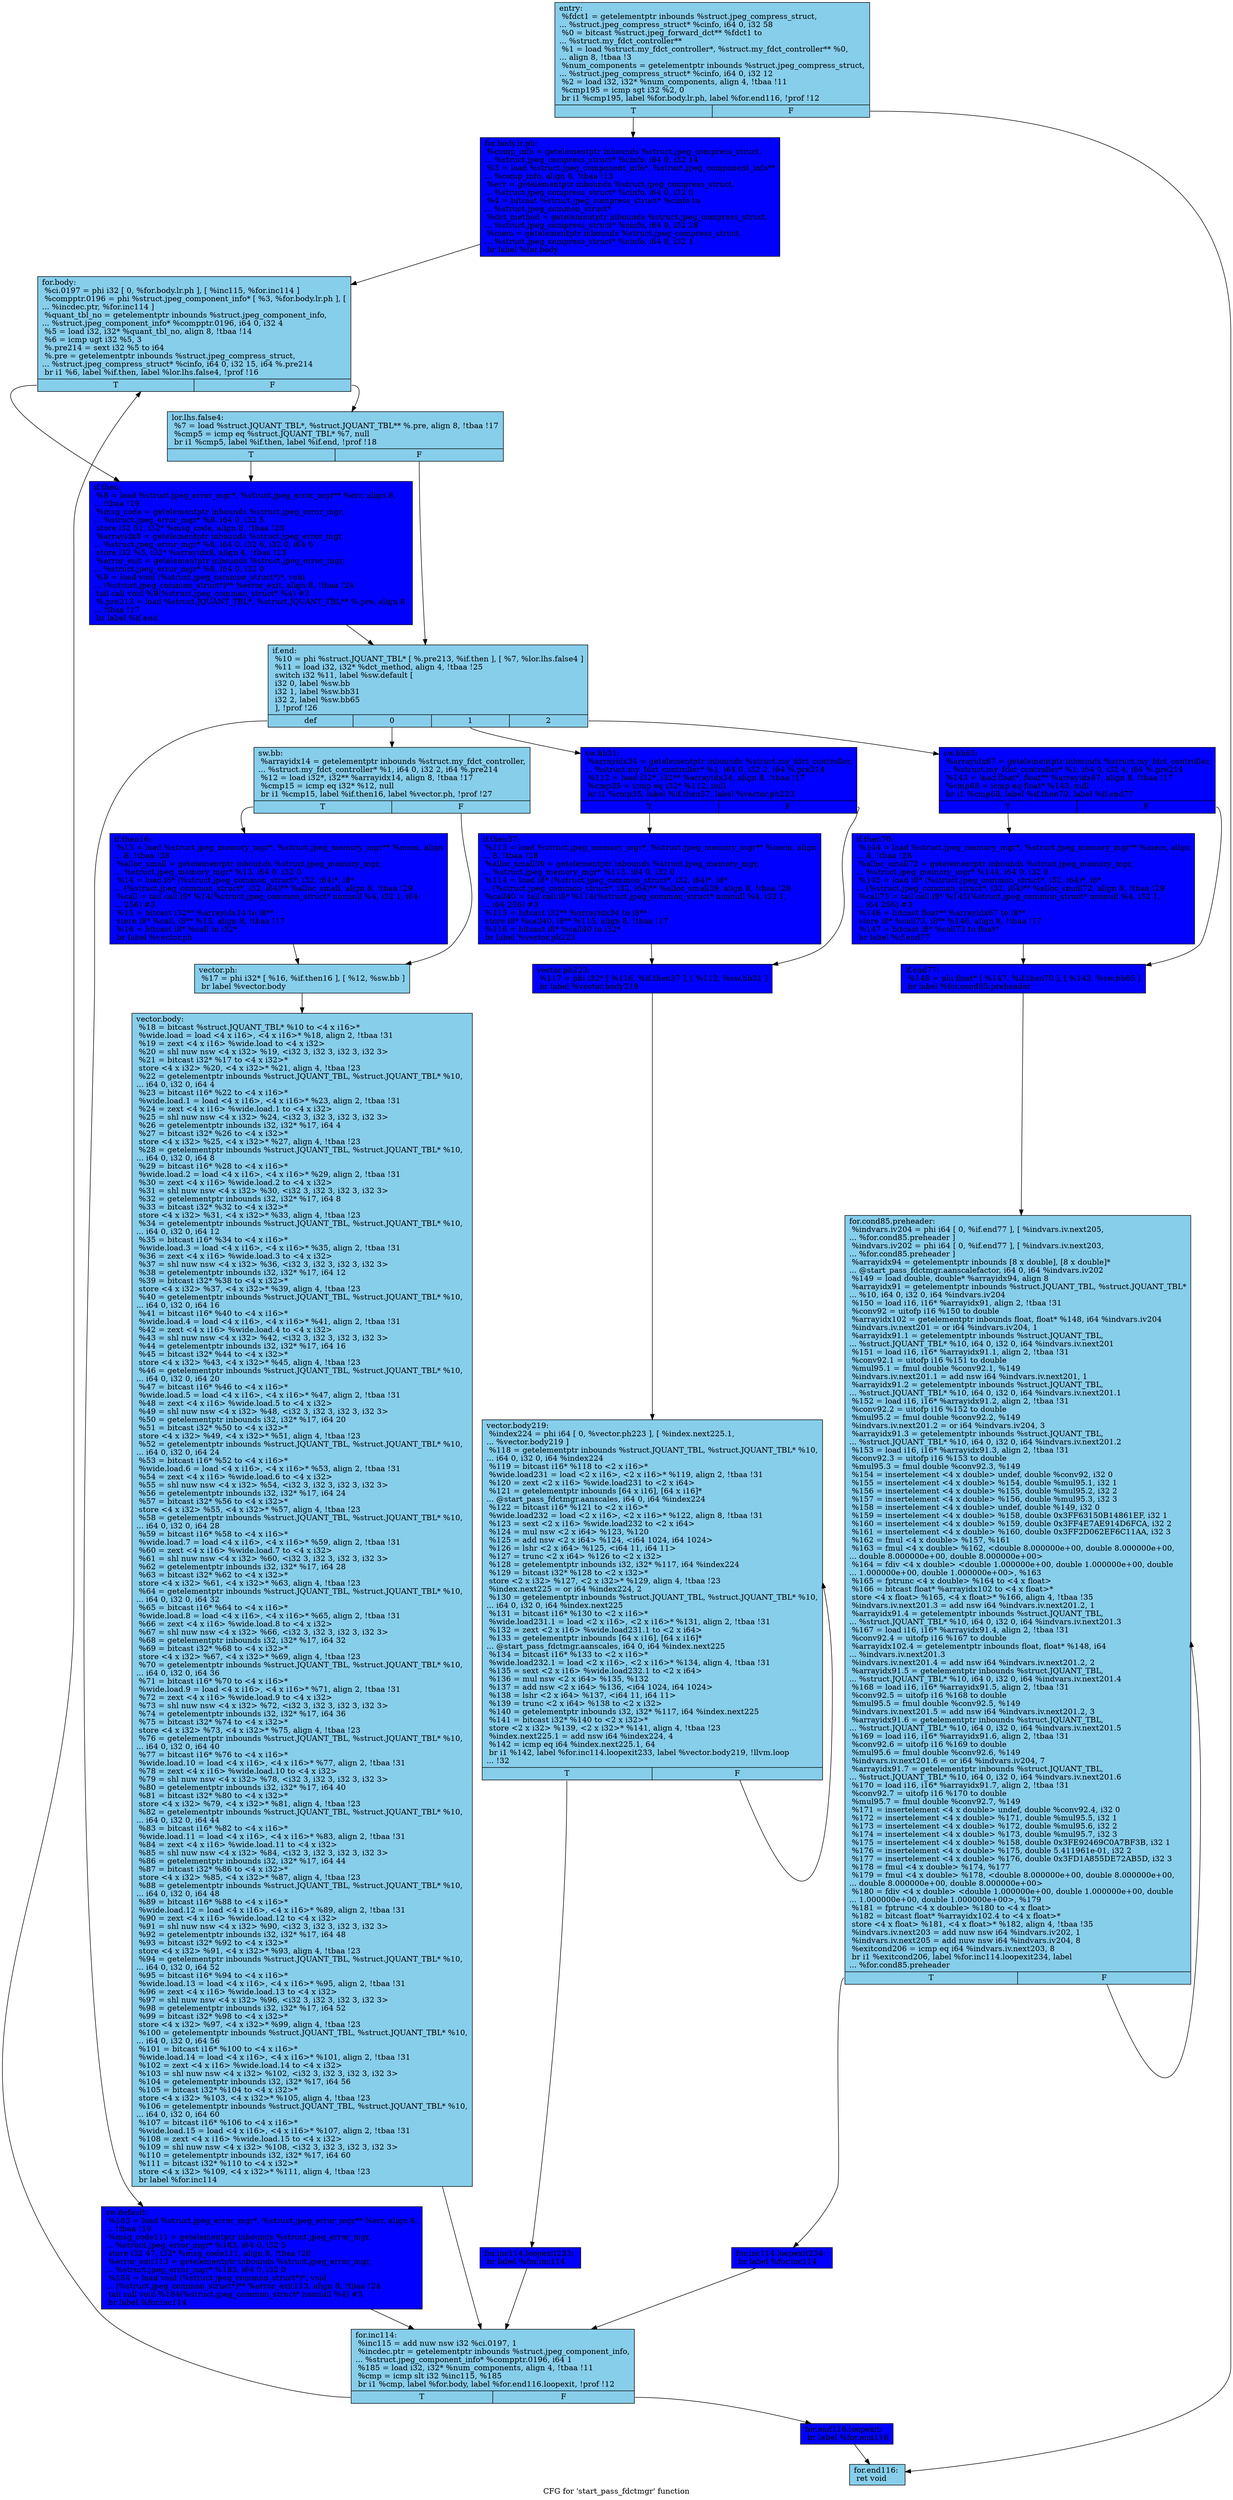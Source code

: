 digraph "CFG for 'start_pass_fdctmgr' function" {
	label="CFG for 'start_pass_fdctmgr' function";

	Node0x5643dc0 [shape=record, style = filled, fillcolor = skyblue, label="{entry:\l  %fdct1 = getelementptr inbounds %struct.jpeg_compress_struct,\l... %struct.jpeg_compress_struct* %cinfo, i64 0, i32 58\l  %0 = bitcast %struct.jpeg_forward_dct** %fdct1 to\l... %struct.my_fdct_controller**\l  %1 = load %struct.my_fdct_controller*, %struct.my_fdct_controller** %0,\l... align 8, !tbaa !3\l  %num_components = getelementptr inbounds %struct.jpeg_compress_struct,\l... %struct.jpeg_compress_struct* %cinfo, i64 0, i32 12\l  %2 = load i32, i32* %num_components, align 4, !tbaa !11\l  %cmp195 = icmp sgt i32 %2, 0\l  br i1 %cmp195, label %for.body.lr.ph, label %for.end116, !prof !12\l|{<s0>T|<s1>F}}"];
	Node0x5643dc0:s0 -> Node0x564a530;
	Node0x5643dc0:s1 -> Node0x564a5e0;
	Node0x564a530 [shape=record, style = filled, fillcolor = blue, label="{for.body.lr.ph:                                   \l  %comp_info = getelementptr inbounds %struct.jpeg_compress_struct,\l... %struct.jpeg_compress_struct* %cinfo, i64 0, i32 14\l  %3 = load %struct.jpeg_component_info*, %struct.jpeg_component_info**\l... %comp_info, align 8, !tbaa !13\l  %err = getelementptr inbounds %struct.jpeg_compress_struct,\l... %struct.jpeg_compress_struct* %cinfo, i64 0, i32 0\l  %4 = bitcast %struct.jpeg_compress_struct* %cinfo to\l... %struct.jpeg_common_struct*\l  %dct_method = getelementptr inbounds %struct.jpeg_compress_struct,\l... %struct.jpeg_compress_struct* %cinfo, i64 0, i32 28\l  %mem = getelementptr inbounds %struct.jpeg_compress_struct,\l... %struct.jpeg_compress_struct* %cinfo, i64 0, i32 1\l  br label %for.body\l}"];
	Node0x564a530 -> Node0x564ad90;
	Node0x564ad90 [shape=record, style = filled, fillcolor = skyblue, label="{for.body:                                         \l  %ci.0197 = phi i32 [ 0, %for.body.lr.ph ], [ %inc115, %for.inc114 ]\l  %compptr.0196 = phi %struct.jpeg_component_info* [ %3, %for.body.lr.ph ], [\l... %incdec.ptr, %for.inc114 ]\l  %quant_tbl_no = getelementptr inbounds %struct.jpeg_component_info,\l... %struct.jpeg_component_info* %compptr.0196, i64 0, i32 4\l  %5 = load i32, i32* %quant_tbl_no, align 8, !tbaa !14\l  %6 = icmp ugt i32 %5, 3\l  %.pre214 = sext i32 %5 to i64\l  %.pre = getelementptr inbounds %struct.jpeg_compress_struct,\l... %struct.jpeg_compress_struct* %cinfo, i64 0, i32 15, i64 %.pre214\l  br i1 %6, label %if.then, label %lor.lhs.false4, !prof !16\l|{<s0>T|<s1>F}}"];
	Node0x564ad90:s0 -> Node0x563f360;
	Node0x564ad90:s1 -> Node0x563f430;
	Node0x563f430 [shape=record, style = filled, fillcolor = skyblue, label="{lor.lhs.false4:                                   \l  %7 = load %struct.JQUANT_TBL*, %struct.JQUANT_TBL** %.pre, align 8, !tbaa !17\l  %cmp5 = icmp eq %struct.JQUANT_TBL* %7, null\l  br i1 %cmp5, label %if.then, label %if.end, !prof !18\l|{<s0>T|<s1>F}}"];
	Node0x563f430:s0 -> Node0x563f360;
	Node0x563f430:s1 -> Node0x564cac0;
	Node0x563f360 [shape=record, style = filled, fillcolor = blue, label="{if.then:                                          \l  %8 = load %struct.jpeg_error_mgr*, %struct.jpeg_error_mgr** %err, align 8,\l... !tbaa !19\l  %msg_code = getelementptr inbounds %struct.jpeg_error_mgr,\l... %struct.jpeg_error_mgr* %8, i64 0, i32 5\l  store i32 51, i32* %msg_code, align 8, !tbaa !20\l  %arrayidx8 = getelementptr inbounds %struct.jpeg_error_mgr,\l... %struct.jpeg_error_mgr* %8, i64 0, i32 6, i32 0, i64 0\l  store i32 %5, i32* %arrayidx8, align 4, !tbaa !23\l  %error_exit = getelementptr inbounds %struct.jpeg_error_mgr,\l... %struct.jpeg_error_mgr* %8, i64 0, i32 0\l  %9 = load void (%struct.jpeg_common_struct*)*, void\l... (%struct.jpeg_common_struct*)** %error_exit, align 8, !tbaa !24\l  tail call void %9(%struct.jpeg_common_struct* %4) #3\l  %.pre213 = load %struct.JQUANT_TBL*, %struct.JQUANT_TBL** %.pre, align 8,\l... !tbaa !17\l  br label %if.end\l}"];
	Node0x563f360 -> Node0x564cac0;
	Node0x564cac0 [shape=record, style = filled, fillcolor = skyblue, label="{if.end:                                           \l  %10 = phi %struct.JQUANT_TBL* [ %.pre213, %if.then ], [ %7, %lor.lhs.false4 ]\l  %11 = load i32, i32* %dct_method, align 4, !tbaa !25\l  switch i32 %11, label %sw.default [\l    i32 0, label %sw.bb\l    i32 1, label %sw.bb31\l    i32 2, label %sw.bb65\l  ], !prof !26\l|{<s0>def|<s1>0|<s2>1|<s3>2}}"];
	Node0x564cac0:s0 -> Node0x564efc0;
	Node0x564cac0:s1 -> Node0x564f0a0;
	Node0x564cac0:s2 -> Node0x564f150;
	Node0x564cac0:s3 -> Node0x564f220;
	Node0x564f0a0 [shape=record, style = filled, fillcolor = skyblue, label="{sw.bb:                                            \l  %arrayidx14 = getelementptr inbounds %struct.my_fdct_controller,\l... %struct.my_fdct_controller* %1, i64 0, i32 2, i64 %.pre214\l  %12 = load i32*, i32** %arrayidx14, align 8, !tbaa !17\l  %cmp15 = icmp eq i32* %12, null\l  br i1 %cmp15, label %if.then16, label %vector.ph, !prof !27\l|{<s0>T|<s1>F}}"];
	Node0x564f0a0:s0 -> Node0x564f710;
	Node0x564f0a0:s1 -> Node0x564f7f0;
	Node0x564f710 [shape=record, style = filled, fillcolor = blue, label="{if.then16:                                        \l  %13 = load %struct.jpeg_memory_mgr*, %struct.jpeg_memory_mgr** %mem, align\l... 8, !tbaa !28\l  %alloc_small = getelementptr inbounds %struct.jpeg_memory_mgr,\l... %struct.jpeg_memory_mgr* %13, i64 0, i32 0\l  %14 = load i8* (%struct.jpeg_common_struct*, i32, i64)*, i8*\l... (%struct.jpeg_common_struct*, i32, i64)** %alloc_small, align 8, !tbaa !29\l  %call = tail call i8* %14(%struct.jpeg_common_struct* nonnull %4, i32 1, i64\l... 256) #3\l  %15 = bitcast i32** %arrayidx14 to i8**\l  store i8* %call, i8** %15, align 8, !tbaa !17\l  %16 = bitcast i8* %call to i32*\l  br label %vector.ph\l}"];
	Node0x564f710 -> Node0x564f7f0;
	Node0x564f7f0 [shape=record, style = filled, fillcolor = skyblue, label="{vector.ph:                                        \l  %17 = phi i32* [ %16, %if.then16 ], [ %12, %sw.bb ]\l  br label %vector.body\l}"];
	Node0x564f7f0 -> Node0x5650cd0;
	Node0x5650cd0 [shape=record, style = filled, fillcolor = skyblue, label="{vector.body:                                      \l  %18 = bitcast %struct.JQUANT_TBL* %10 to \<4 x i16\>*\l  %wide.load = load \<4 x i16\>, \<4 x i16\>* %18, align 2, !tbaa !31\l  %19 = zext \<4 x i16\> %wide.load to \<4 x i32\>\l  %20 = shl nuw nsw \<4 x i32\> %19, \<i32 3, i32 3, i32 3, i32 3\>\l  %21 = bitcast i32* %17 to \<4 x i32\>*\l  store \<4 x i32\> %20, \<4 x i32\>* %21, align 4, !tbaa !23\l  %22 = getelementptr inbounds %struct.JQUANT_TBL, %struct.JQUANT_TBL* %10,\l... i64 0, i32 0, i64 4\l  %23 = bitcast i16* %22 to \<4 x i16\>*\l  %wide.load.1 = load \<4 x i16\>, \<4 x i16\>* %23, align 2, !tbaa !31\l  %24 = zext \<4 x i16\> %wide.load.1 to \<4 x i32\>\l  %25 = shl nuw nsw \<4 x i32\> %24, \<i32 3, i32 3, i32 3, i32 3\>\l  %26 = getelementptr inbounds i32, i32* %17, i64 4\l  %27 = bitcast i32* %26 to \<4 x i32\>*\l  store \<4 x i32\> %25, \<4 x i32\>* %27, align 4, !tbaa !23\l  %28 = getelementptr inbounds %struct.JQUANT_TBL, %struct.JQUANT_TBL* %10,\l... i64 0, i32 0, i64 8\l  %29 = bitcast i16* %28 to \<4 x i16\>*\l  %wide.load.2 = load \<4 x i16\>, \<4 x i16\>* %29, align 2, !tbaa !31\l  %30 = zext \<4 x i16\> %wide.load.2 to \<4 x i32\>\l  %31 = shl nuw nsw \<4 x i32\> %30, \<i32 3, i32 3, i32 3, i32 3\>\l  %32 = getelementptr inbounds i32, i32* %17, i64 8\l  %33 = bitcast i32* %32 to \<4 x i32\>*\l  store \<4 x i32\> %31, \<4 x i32\>* %33, align 4, !tbaa !23\l  %34 = getelementptr inbounds %struct.JQUANT_TBL, %struct.JQUANT_TBL* %10,\l... i64 0, i32 0, i64 12\l  %35 = bitcast i16* %34 to \<4 x i16\>*\l  %wide.load.3 = load \<4 x i16\>, \<4 x i16\>* %35, align 2, !tbaa !31\l  %36 = zext \<4 x i16\> %wide.load.3 to \<4 x i32\>\l  %37 = shl nuw nsw \<4 x i32\> %36, \<i32 3, i32 3, i32 3, i32 3\>\l  %38 = getelementptr inbounds i32, i32* %17, i64 12\l  %39 = bitcast i32* %38 to \<4 x i32\>*\l  store \<4 x i32\> %37, \<4 x i32\>* %39, align 4, !tbaa !23\l  %40 = getelementptr inbounds %struct.JQUANT_TBL, %struct.JQUANT_TBL* %10,\l... i64 0, i32 0, i64 16\l  %41 = bitcast i16* %40 to \<4 x i16\>*\l  %wide.load.4 = load \<4 x i16\>, \<4 x i16\>* %41, align 2, !tbaa !31\l  %42 = zext \<4 x i16\> %wide.load.4 to \<4 x i32\>\l  %43 = shl nuw nsw \<4 x i32\> %42, \<i32 3, i32 3, i32 3, i32 3\>\l  %44 = getelementptr inbounds i32, i32* %17, i64 16\l  %45 = bitcast i32* %44 to \<4 x i32\>*\l  store \<4 x i32\> %43, \<4 x i32\>* %45, align 4, !tbaa !23\l  %46 = getelementptr inbounds %struct.JQUANT_TBL, %struct.JQUANT_TBL* %10,\l... i64 0, i32 0, i64 20\l  %47 = bitcast i16* %46 to \<4 x i16\>*\l  %wide.load.5 = load \<4 x i16\>, \<4 x i16\>* %47, align 2, !tbaa !31\l  %48 = zext \<4 x i16\> %wide.load.5 to \<4 x i32\>\l  %49 = shl nuw nsw \<4 x i32\> %48, \<i32 3, i32 3, i32 3, i32 3\>\l  %50 = getelementptr inbounds i32, i32* %17, i64 20\l  %51 = bitcast i32* %50 to \<4 x i32\>*\l  store \<4 x i32\> %49, \<4 x i32\>* %51, align 4, !tbaa !23\l  %52 = getelementptr inbounds %struct.JQUANT_TBL, %struct.JQUANT_TBL* %10,\l... i64 0, i32 0, i64 24\l  %53 = bitcast i16* %52 to \<4 x i16\>*\l  %wide.load.6 = load \<4 x i16\>, \<4 x i16\>* %53, align 2, !tbaa !31\l  %54 = zext \<4 x i16\> %wide.load.6 to \<4 x i32\>\l  %55 = shl nuw nsw \<4 x i32\> %54, \<i32 3, i32 3, i32 3, i32 3\>\l  %56 = getelementptr inbounds i32, i32* %17, i64 24\l  %57 = bitcast i32* %56 to \<4 x i32\>*\l  store \<4 x i32\> %55, \<4 x i32\>* %57, align 4, !tbaa !23\l  %58 = getelementptr inbounds %struct.JQUANT_TBL, %struct.JQUANT_TBL* %10,\l... i64 0, i32 0, i64 28\l  %59 = bitcast i16* %58 to \<4 x i16\>*\l  %wide.load.7 = load \<4 x i16\>, \<4 x i16\>* %59, align 2, !tbaa !31\l  %60 = zext \<4 x i16\> %wide.load.7 to \<4 x i32\>\l  %61 = shl nuw nsw \<4 x i32\> %60, \<i32 3, i32 3, i32 3, i32 3\>\l  %62 = getelementptr inbounds i32, i32* %17, i64 28\l  %63 = bitcast i32* %62 to \<4 x i32\>*\l  store \<4 x i32\> %61, \<4 x i32\>* %63, align 4, !tbaa !23\l  %64 = getelementptr inbounds %struct.JQUANT_TBL, %struct.JQUANT_TBL* %10,\l... i64 0, i32 0, i64 32\l  %65 = bitcast i16* %64 to \<4 x i16\>*\l  %wide.load.8 = load \<4 x i16\>, \<4 x i16\>* %65, align 2, !tbaa !31\l  %66 = zext \<4 x i16\> %wide.load.8 to \<4 x i32\>\l  %67 = shl nuw nsw \<4 x i32\> %66, \<i32 3, i32 3, i32 3, i32 3\>\l  %68 = getelementptr inbounds i32, i32* %17, i64 32\l  %69 = bitcast i32* %68 to \<4 x i32\>*\l  store \<4 x i32\> %67, \<4 x i32\>* %69, align 4, !tbaa !23\l  %70 = getelementptr inbounds %struct.JQUANT_TBL, %struct.JQUANT_TBL* %10,\l... i64 0, i32 0, i64 36\l  %71 = bitcast i16* %70 to \<4 x i16\>*\l  %wide.load.9 = load \<4 x i16\>, \<4 x i16\>* %71, align 2, !tbaa !31\l  %72 = zext \<4 x i16\> %wide.load.9 to \<4 x i32\>\l  %73 = shl nuw nsw \<4 x i32\> %72, \<i32 3, i32 3, i32 3, i32 3\>\l  %74 = getelementptr inbounds i32, i32* %17, i64 36\l  %75 = bitcast i32* %74 to \<4 x i32\>*\l  store \<4 x i32\> %73, \<4 x i32\>* %75, align 4, !tbaa !23\l  %76 = getelementptr inbounds %struct.JQUANT_TBL, %struct.JQUANT_TBL* %10,\l... i64 0, i32 0, i64 40\l  %77 = bitcast i16* %76 to \<4 x i16\>*\l  %wide.load.10 = load \<4 x i16\>, \<4 x i16\>* %77, align 2, !tbaa !31\l  %78 = zext \<4 x i16\> %wide.load.10 to \<4 x i32\>\l  %79 = shl nuw nsw \<4 x i32\> %78, \<i32 3, i32 3, i32 3, i32 3\>\l  %80 = getelementptr inbounds i32, i32* %17, i64 40\l  %81 = bitcast i32* %80 to \<4 x i32\>*\l  store \<4 x i32\> %79, \<4 x i32\>* %81, align 4, !tbaa !23\l  %82 = getelementptr inbounds %struct.JQUANT_TBL, %struct.JQUANT_TBL* %10,\l... i64 0, i32 0, i64 44\l  %83 = bitcast i16* %82 to \<4 x i16\>*\l  %wide.load.11 = load \<4 x i16\>, \<4 x i16\>* %83, align 2, !tbaa !31\l  %84 = zext \<4 x i16\> %wide.load.11 to \<4 x i32\>\l  %85 = shl nuw nsw \<4 x i32\> %84, \<i32 3, i32 3, i32 3, i32 3\>\l  %86 = getelementptr inbounds i32, i32* %17, i64 44\l  %87 = bitcast i32* %86 to \<4 x i32\>*\l  store \<4 x i32\> %85, \<4 x i32\>* %87, align 4, !tbaa !23\l  %88 = getelementptr inbounds %struct.JQUANT_TBL, %struct.JQUANT_TBL* %10,\l... i64 0, i32 0, i64 48\l  %89 = bitcast i16* %88 to \<4 x i16\>*\l  %wide.load.12 = load \<4 x i16\>, \<4 x i16\>* %89, align 2, !tbaa !31\l  %90 = zext \<4 x i16\> %wide.load.12 to \<4 x i32\>\l  %91 = shl nuw nsw \<4 x i32\> %90, \<i32 3, i32 3, i32 3, i32 3\>\l  %92 = getelementptr inbounds i32, i32* %17, i64 48\l  %93 = bitcast i32* %92 to \<4 x i32\>*\l  store \<4 x i32\> %91, \<4 x i32\>* %93, align 4, !tbaa !23\l  %94 = getelementptr inbounds %struct.JQUANT_TBL, %struct.JQUANT_TBL* %10,\l... i64 0, i32 0, i64 52\l  %95 = bitcast i16* %94 to \<4 x i16\>*\l  %wide.load.13 = load \<4 x i16\>, \<4 x i16\>* %95, align 2, !tbaa !31\l  %96 = zext \<4 x i16\> %wide.load.13 to \<4 x i32\>\l  %97 = shl nuw nsw \<4 x i32\> %96, \<i32 3, i32 3, i32 3, i32 3\>\l  %98 = getelementptr inbounds i32, i32* %17, i64 52\l  %99 = bitcast i32* %98 to \<4 x i32\>*\l  store \<4 x i32\> %97, \<4 x i32\>* %99, align 4, !tbaa !23\l  %100 = getelementptr inbounds %struct.JQUANT_TBL, %struct.JQUANT_TBL* %10,\l... i64 0, i32 0, i64 56\l  %101 = bitcast i16* %100 to \<4 x i16\>*\l  %wide.load.14 = load \<4 x i16\>, \<4 x i16\>* %101, align 2, !tbaa !31\l  %102 = zext \<4 x i16\> %wide.load.14 to \<4 x i32\>\l  %103 = shl nuw nsw \<4 x i32\> %102, \<i32 3, i32 3, i32 3, i32 3\>\l  %104 = getelementptr inbounds i32, i32* %17, i64 56\l  %105 = bitcast i32* %104 to \<4 x i32\>*\l  store \<4 x i32\> %103, \<4 x i32\>* %105, align 4, !tbaa !23\l  %106 = getelementptr inbounds %struct.JQUANT_TBL, %struct.JQUANT_TBL* %10,\l... i64 0, i32 0, i64 60\l  %107 = bitcast i16* %106 to \<4 x i16\>*\l  %wide.load.15 = load \<4 x i16\>, \<4 x i16\>* %107, align 2, !tbaa !31\l  %108 = zext \<4 x i16\> %wide.load.15 to \<4 x i32\>\l  %109 = shl nuw nsw \<4 x i32\> %108, \<i32 3, i32 3, i32 3, i32 3\>\l  %110 = getelementptr inbounds i32, i32* %17, i64 60\l  %111 = bitcast i32* %110 to \<4 x i32\>*\l  store \<4 x i32\> %109, \<4 x i32\>* %111, align 4, !tbaa !23\l  br label %for.inc114\l}"];
	Node0x5650cd0 -> Node0x563fff0;
	Node0x564f150 [shape=record, style = filled, fillcolor = blue, label="{sw.bb31:                                          \l  %arrayidx34 = getelementptr inbounds %struct.my_fdct_controller,\l... %struct.my_fdct_controller* %1, i64 0, i32 2, i64 %.pre214\l  %112 = load i32*, i32** %arrayidx34, align 8, !tbaa !17\l  %cmp35 = icmp eq i32* %112, null\l  br i1 %cmp35, label %if.then37, label %vector.ph223\l|{<s0>T|<s1>F}}"];
	Node0x564f150:s0 -> Node0x5657830;
	Node0x564f150:s1 -> Node0x5657910;
	Node0x5657830 [shape=record, style = filled, fillcolor = blue, label="{if.then37:                                        \l  %113 = load %struct.jpeg_memory_mgr*, %struct.jpeg_memory_mgr** %mem, align\l... 8, !tbaa !28\l  %alloc_small39 = getelementptr inbounds %struct.jpeg_memory_mgr,\l... %struct.jpeg_memory_mgr* %113, i64 0, i32 0\l  %114 = load i8* (%struct.jpeg_common_struct*, i32, i64)*, i8*\l... (%struct.jpeg_common_struct*, i32, i64)** %alloc_small39, align 8, !tbaa !29\l  %call40 = tail call i8* %114(%struct.jpeg_common_struct* nonnull %4, i32 1,\l... i64 256) #3\l  %115 = bitcast i32** %arrayidx34 to i8**\l  store i8* %call40, i8** %115, align 8, !tbaa !17\l  %116 = bitcast i8* %call40 to i32*\l  br label %vector.ph223\l}"];
	Node0x5657830 -> Node0x5657910;
	Node0x5657910 [shape=record, style = filled, fillcolor = blue, label="{vector.ph223:                                     \l  %117 = phi i32* [ %116, %if.then37 ], [ %112, %sw.bb31 ]\l  br label %vector.body219\l}"];
	Node0x5657910 -> Node0x564b200;
	Node0x564b200 [shape=record, style = filled, fillcolor = skyblue, label="{vector.body219:                                   \l  %index224 = phi i64 [ 0, %vector.ph223 ], [ %index.next225.1,\l... %vector.body219 ]\l  %118 = getelementptr inbounds %struct.JQUANT_TBL, %struct.JQUANT_TBL* %10,\l... i64 0, i32 0, i64 %index224\l  %119 = bitcast i16* %118 to \<2 x i16\>*\l  %wide.load231 = load \<2 x i16\>, \<2 x i16\>* %119, align 2, !tbaa !31\l  %120 = zext \<2 x i16\> %wide.load231 to \<2 x i64\>\l  %121 = getelementptr inbounds [64 x i16], [64 x i16]*\l... @start_pass_fdctmgr.aanscales, i64 0, i64 %index224\l  %122 = bitcast i16* %121 to \<2 x i16\>*\l  %wide.load232 = load \<2 x i16\>, \<2 x i16\>* %122, align 8, !tbaa !31\l  %123 = sext \<2 x i16\> %wide.load232 to \<2 x i64\>\l  %124 = mul nsw \<2 x i64\> %123, %120\l  %125 = add nsw \<2 x i64\> %124, \<i64 1024, i64 1024\>\l  %126 = lshr \<2 x i64\> %125, \<i64 11, i64 11\>\l  %127 = trunc \<2 x i64\> %126 to \<2 x i32\>\l  %128 = getelementptr inbounds i32, i32* %117, i64 %index224\l  %129 = bitcast i32* %128 to \<2 x i32\>*\l  store \<2 x i32\> %127, \<2 x i32\>* %129, align 4, !tbaa !23\l  %index.next225 = or i64 %index224, 2\l  %130 = getelementptr inbounds %struct.JQUANT_TBL, %struct.JQUANT_TBL* %10,\l... i64 0, i32 0, i64 %index.next225\l  %131 = bitcast i16* %130 to \<2 x i16\>*\l  %wide.load231.1 = load \<2 x i16\>, \<2 x i16\>* %131, align 2, !tbaa !31\l  %132 = zext \<2 x i16\> %wide.load231.1 to \<2 x i64\>\l  %133 = getelementptr inbounds [64 x i16], [64 x i16]*\l... @start_pass_fdctmgr.aanscales, i64 0, i64 %index.next225\l  %134 = bitcast i16* %133 to \<2 x i16\>*\l  %wide.load232.1 = load \<2 x i16\>, \<2 x i16\>* %134, align 4, !tbaa !31\l  %135 = sext \<2 x i16\> %wide.load232.1 to \<2 x i64\>\l  %136 = mul nsw \<2 x i64\> %135, %132\l  %137 = add nsw \<2 x i64\> %136, \<i64 1024, i64 1024\>\l  %138 = lshr \<2 x i64\> %137, \<i64 11, i64 11\>\l  %139 = trunc \<2 x i64\> %138 to \<2 x i32\>\l  %140 = getelementptr inbounds i32, i32* %117, i64 %index.next225\l  %141 = bitcast i32* %140 to \<2 x i32\>*\l  store \<2 x i32\> %139, \<2 x i32\>* %141, align 4, !tbaa !23\l  %index.next225.1 = add nsw i64 %index224, 4\l  %142 = icmp eq i64 %index.next225.1, 64\l  br i1 %142, label %for.inc114.loopexit233, label %vector.body219, !llvm.loop\l... !32\l|{<s0>T|<s1>F}}"];
	Node0x564b200:s0 -> Node0x5659fd0;
	Node0x564b200:s1 -> Node0x564b200;
	Node0x564f220 [shape=record, style = filled, fillcolor = blue, label="{sw.bb65:                                          \l  %arrayidx67 = getelementptr inbounds %struct.my_fdct_controller,\l... %struct.my_fdct_controller* %1, i64 0, i32 4, i64 %.pre214\l  %143 = load float*, float** %arrayidx67, align 8, !tbaa !17\l  %cmp68 = icmp eq float* %143, null\l  br i1 %cmp68, label %if.then70, label %if.end77\l|{<s0>T|<s1>F}}"];
	Node0x564f220:s0 -> Node0x565a380;
	Node0x564f220:s1 -> Node0x565a460;
	Node0x565a380 [shape=record, style = filled, fillcolor = blue, label="{if.then70:                                        \l  %144 = load %struct.jpeg_memory_mgr*, %struct.jpeg_memory_mgr** %mem, align\l... 8, !tbaa !28\l  %alloc_small72 = getelementptr inbounds %struct.jpeg_memory_mgr,\l... %struct.jpeg_memory_mgr* %144, i64 0, i32 0\l  %145 = load i8* (%struct.jpeg_common_struct*, i32, i64)*, i8*\l... (%struct.jpeg_common_struct*, i32, i64)** %alloc_small72, align 8, !tbaa !29\l  %call73 = tail call i8* %145(%struct.jpeg_common_struct* nonnull %4, i32 1,\l... i64 256) #3\l  %146 = bitcast float** %arrayidx67 to i8**\l  store i8* %call73, i8** %146, align 8, !tbaa !17\l  %147 = bitcast i8* %call73 to float*\l  br label %if.end77\l}"];
	Node0x565a380 -> Node0x565a460;
	Node0x565a460 [shape=record, style = filled, fillcolor = blue, label="{if.end77:                                         \l  %148 = phi float* [ %147, %if.then70 ], [ %143, %sw.bb65 ]\l  br label %for.cond85.preheader\l}"];
	Node0x565a460 -> Node0x565aa90;
	Node0x565aa90 [shape=record, style = filled, fillcolor = skyblue, label="{for.cond85.preheader:                             \l  %indvars.iv204 = phi i64 [ 0, %if.end77 ], [ %indvars.iv.next205,\l... %for.cond85.preheader ]\l  %indvars.iv202 = phi i64 [ 0, %if.end77 ], [ %indvars.iv.next203,\l... %for.cond85.preheader ]\l  %arrayidx94 = getelementptr inbounds [8 x double], [8 x double]*\l... @start_pass_fdctmgr.aanscalefactor, i64 0, i64 %indvars.iv202\l  %149 = load double, double* %arrayidx94, align 8\l  %arrayidx91 = getelementptr inbounds %struct.JQUANT_TBL, %struct.JQUANT_TBL*\l... %10, i64 0, i32 0, i64 %indvars.iv204\l  %150 = load i16, i16* %arrayidx91, align 2, !tbaa !31\l  %conv92 = uitofp i16 %150 to double\l  %arrayidx102 = getelementptr inbounds float, float* %148, i64 %indvars.iv204\l  %indvars.iv.next201 = or i64 %indvars.iv204, 1\l  %arrayidx91.1 = getelementptr inbounds %struct.JQUANT_TBL,\l... %struct.JQUANT_TBL* %10, i64 0, i32 0, i64 %indvars.iv.next201\l  %151 = load i16, i16* %arrayidx91.1, align 2, !tbaa !31\l  %conv92.1 = uitofp i16 %151 to double\l  %mul95.1 = fmul double %conv92.1, %149\l  %indvars.iv.next201.1 = add nsw i64 %indvars.iv.next201, 1\l  %arrayidx91.2 = getelementptr inbounds %struct.JQUANT_TBL,\l... %struct.JQUANT_TBL* %10, i64 0, i32 0, i64 %indvars.iv.next201.1\l  %152 = load i16, i16* %arrayidx91.2, align 2, !tbaa !31\l  %conv92.2 = uitofp i16 %152 to double\l  %mul95.2 = fmul double %conv92.2, %149\l  %indvars.iv.next201.2 = or i64 %indvars.iv204, 3\l  %arrayidx91.3 = getelementptr inbounds %struct.JQUANT_TBL,\l... %struct.JQUANT_TBL* %10, i64 0, i32 0, i64 %indvars.iv.next201.2\l  %153 = load i16, i16* %arrayidx91.3, align 2, !tbaa !31\l  %conv92.3 = uitofp i16 %153 to double\l  %mul95.3 = fmul double %conv92.3, %149\l  %154 = insertelement \<4 x double\> undef, double %conv92, i32 0\l  %155 = insertelement \<4 x double\> %154, double %mul95.1, i32 1\l  %156 = insertelement \<4 x double\> %155, double %mul95.2, i32 2\l  %157 = insertelement \<4 x double\> %156, double %mul95.3, i32 3\l  %158 = insertelement \<4 x double\> undef, double %149, i32 0\l  %159 = insertelement \<4 x double\> %158, double 0x3FF63150B14861EF, i32 1\l  %160 = insertelement \<4 x double\> %159, double 0x3FF4E7AE914D6FCA, i32 2\l  %161 = insertelement \<4 x double\> %160, double 0x3FF2D062EF6C11AA, i32 3\l  %162 = fmul \<4 x double\> %157, %161\l  %163 = fmul \<4 x double\> %162, \<double 8.000000e+00, double 8.000000e+00,\l... double 8.000000e+00, double 8.000000e+00\>\l  %164 = fdiv \<4 x double\> \<double 1.000000e+00, double 1.000000e+00, double\l... 1.000000e+00, double 1.000000e+00\>, %163\l  %165 = fptrunc \<4 x double\> %164 to \<4 x float\>\l  %166 = bitcast float* %arrayidx102 to \<4 x float\>*\l  store \<4 x float\> %165, \<4 x float\>* %166, align 4, !tbaa !35\l  %indvars.iv.next201.3 = add nsw i64 %indvars.iv.next201.2, 1\l  %arrayidx91.4 = getelementptr inbounds %struct.JQUANT_TBL,\l... %struct.JQUANT_TBL* %10, i64 0, i32 0, i64 %indvars.iv.next201.3\l  %167 = load i16, i16* %arrayidx91.4, align 2, !tbaa !31\l  %conv92.4 = uitofp i16 %167 to double\l  %arrayidx102.4 = getelementptr inbounds float, float* %148, i64\l... %indvars.iv.next201.3\l  %indvars.iv.next201.4 = add nsw i64 %indvars.iv.next201.2, 2\l  %arrayidx91.5 = getelementptr inbounds %struct.JQUANT_TBL,\l... %struct.JQUANT_TBL* %10, i64 0, i32 0, i64 %indvars.iv.next201.4\l  %168 = load i16, i16* %arrayidx91.5, align 2, !tbaa !31\l  %conv92.5 = uitofp i16 %168 to double\l  %mul95.5 = fmul double %conv92.5, %149\l  %indvars.iv.next201.5 = add nsw i64 %indvars.iv.next201.2, 3\l  %arrayidx91.6 = getelementptr inbounds %struct.JQUANT_TBL,\l... %struct.JQUANT_TBL* %10, i64 0, i32 0, i64 %indvars.iv.next201.5\l  %169 = load i16, i16* %arrayidx91.6, align 2, !tbaa !31\l  %conv92.6 = uitofp i16 %169 to double\l  %mul95.6 = fmul double %conv92.6, %149\l  %indvars.iv.next201.6 = or i64 %indvars.iv204, 7\l  %arrayidx91.7 = getelementptr inbounds %struct.JQUANT_TBL,\l... %struct.JQUANT_TBL* %10, i64 0, i32 0, i64 %indvars.iv.next201.6\l  %170 = load i16, i16* %arrayidx91.7, align 2, !tbaa !31\l  %conv92.7 = uitofp i16 %170 to double\l  %mul95.7 = fmul double %conv92.7, %149\l  %171 = insertelement \<4 x double\> undef, double %conv92.4, i32 0\l  %172 = insertelement \<4 x double\> %171, double %mul95.5, i32 1\l  %173 = insertelement \<4 x double\> %172, double %mul95.6, i32 2\l  %174 = insertelement \<4 x double\> %173, double %mul95.7, i32 3\l  %175 = insertelement \<4 x double\> %158, double 0x3FE92469C0A7BF3B, i32 1\l  %176 = insertelement \<4 x double\> %175, double 5.411961e-01, i32 2\l  %177 = insertelement \<4 x double\> %176, double 0x3FD1A855DE72AB5D, i32 3\l  %178 = fmul \<4 x double\> %174, %177\l  %179 = fmul \<4 x double\> %178, \<double 8.000000e+00, double 8.000000e+00,\l... double 8.000000e+00, double 8.000000e+00\>\l  %180 = fdiv \<4 x double\> \<double 1.000000e+00, double 1.000000e+00, double\l... 1.000000e+00, double 1.000000e+00\>, %179\l  %181 = fptrunc \<4 x double\> %180 to \<4 x float\>\l  %182 = bitcast float* %arrayidx102.4 to \<4 x float\>*\l  store \<4 x float\> %181, \<4 x float\>* %182, align 4, !tbaa !35\l  %indvars.iv.next203 = add nuw nsw i64 %indvars.iv202, 1\l  %indvars.iv.next205 = add nuw nsw i64 %indvars.iv204, 8\l  %exitcond206 = icmp eq i64 %indvars.iv.next203, 8\l  br i1 %exitcond206, label %for.inc114.loopexit234, label\l... %for.cond85.preheader\l|{<s0>T|<s1>F}}"];
	Node0x565aa90:s0 -> Node0x5653490;
	Node0x565aa90:s1 -> Node0x565aa90;
	Node0x564efc0 [shape=record, style = filled, fillcolor = blue, label="{sw.default:                                       \l  %183 = load %struct.jpeg_error_mgr*, %struct.jpeg_error_mgr** %err, align 8,\l... !tbaa !19\l  %msg_code111 = getelementptr inbounds %struct.jpeg_error_mgr,\l... %struct.jpeg_error_mgr* %183, i64 0, i32 5\l  store i32 47, i32* %msg_code111, align 8, !tbaa !20\l  %error_exit113 = getelementptr inbounds %struct.jpeg_error_mgr,\l... %struct.jpeg_error_mgr* %183, i64 0, i32 0\l  %184 = load void (%struct.jpeg_common_struct*)*, void\l... (%struct.jpeg_common_struct*)** %error_exit113, align 8, !tbaa !24\l  tail call void %184(%struct.jpeg_common_struct* nonnull %4) #3\l  br label %for.inc114\l}"];
	Node0x564efc0 -> Node0x563fff0;
	Node0x5659fd0 [shape=record, style = filled, fillcolor = blue, label="{for.inc114.loopexit233:                           \l  br label %for.inc114\l}"];
	Node0x5659fd0 -> Node0x563fff0;
	Node0x5653490 [shape=record, style = filled, fillcolor = blue, label="{for.inc114.loopexit234:                           \l  br label %for.inc114\l}"];
	Node0x5653490 -> Node0x563fff0;
	Node0x563fff0 [shape=record, style = filled, fillcolor = skyblue, label="{for.inc114:                                       \l  %inc115 = add nuw nsw i32 %ci.0197, 1\l  %incdec.ptr = getelementptr inbounds %struct.jpeg_component_info,\l... %struct.jpeg_component_info* %compptr.0196, i64 1\l  %185 = load i32, i32* %num_components, align 4, !tbaa !11\l  %cmp = icmp slt i32 %inc115, %185\l  br i1 %cmp, label %for.body, label %for.end116.loopexit, !prof !12\l|{<s0>T|<s1>F}}"];
	Node0x563fff0:s0 -> Node0x564ad90;
	Node0x563fff0:s1 -> Node0x5654060;
	Node0x5654060 [shape=record, style = filled, fillcolor = blue, label="{for.end116.loopexit:                              \l  br label %for.end116\l}"];
	Node0x5654060 -> Node0x564a5e0;
	Node0x564a5e0 [shape=record, style = filled, fillcolor = skyblue, label="{for.end116:                                       \l  ret void\l}"];
}
